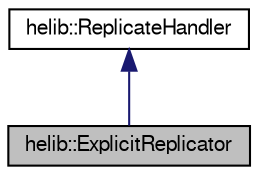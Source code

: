 digraph "helib::ExplicitReplicator"
{
  edge [fontname="FreeSans",fontsize="10",labelfontname="FreeSans",labelfontsize="10"];
  node [fontname="FreeSans",fontsize="10",shape=record];
  Node2 [label="helib::ExplicitReplicator",height=0.2,width=0.4,color="black", fillcolor="grey75", style="filled", fontcolor="black"];
  Node3 -> Node2 [dir="back",color="midnightblue",fontsize="10",style="solid"];
  Node3 [label="helib::ReplicateHandler",height=0.2,width=0.4,color="black", fillcolor="white", style="filled",URL="$classhelib_1_1_replicate_handler.html",tooltip="An abstract class to handle call-backs to get the output of replicate. "];
}
